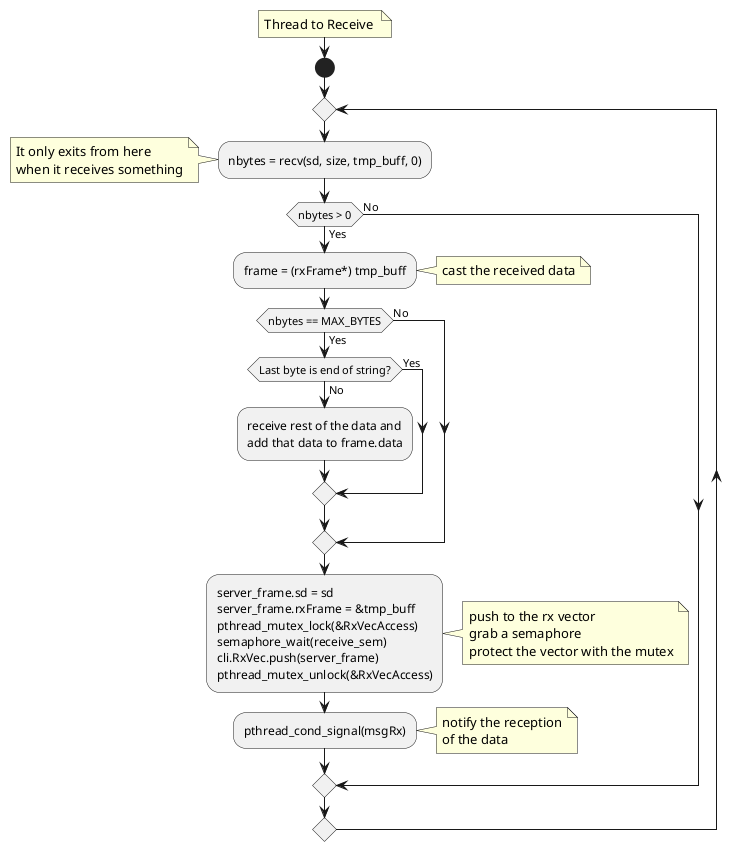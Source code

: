 @startuml
'-----------------------
  note right
    Thread to Receive 
  end note
'-----------------------
start
    repeat
        :nbytes = recv(sd, size, tmp_buff, 0);
        note left
            It only exits from here
            when it receives something
        end note

        if (nbytes > 0) then (Yes)
            :frame = (rxFrame*) tmp_buff;
            note right
                cast the received data
            end note
            if (nbytes == MAX_BYTES) then (Yes)
                if(Last byte is end of string?) then (No)
                    :receive rest of the data and
                    add that data to frame.data;
                else (Yes)
                endif
            else (No)
            endif
            :server_frame.sd = sd 
            server_frame.rxFrame = &tmp_buff
            pthread_mutex_lock(&RxVecAccess)
            semaphore_wait(receive_sem)
            cli.RxVec.push(server_frame)
            pthread_mutex_unlock(&RxVecAccess);
            note right
                push to the rx vector
                grab a semaphore 
                protect the vector with the mutex
            end note

            :pthread_cond_signal(msgRx); 
            note right
                notify the reception
                of the data
            end note
        else (No)
        endif
        'backward
    repeat while()
  
'-----------------------
@enduml
